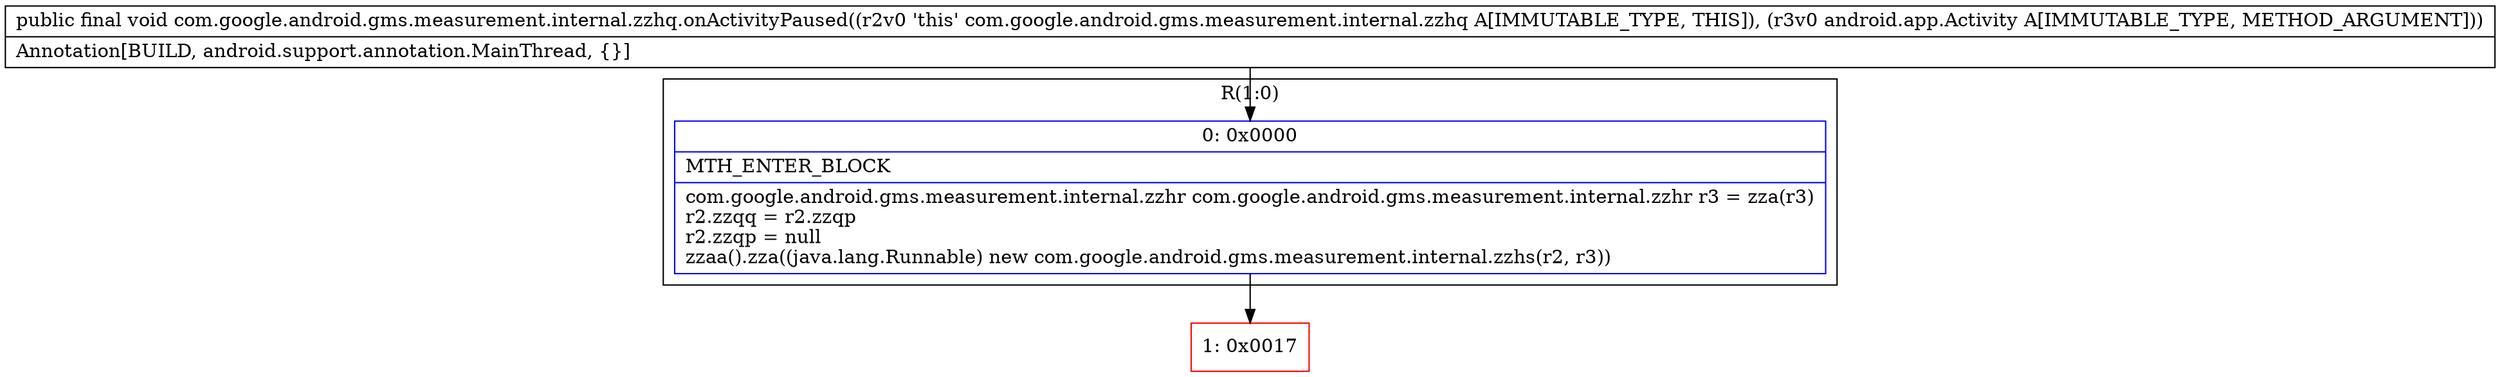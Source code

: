 digraph "CFG forcom.google.android.gms.measurement.internal.zzhq.onActivityPaused(Landroid\/app\/Activity;)V" {
subgraph cluster_Region_1662975562 {
label = "R(1:0)";
node [shape=record,color=blue];
Node_0 [shape=record,label="{0\:\ 0x0000|MTH_ENTER_BLOCK\l|com.google.android.gms.measurement.internal.zzhr com.google.android.gms.measurement.internal.zzhr r3 = zza(r3)\lr2.zzqq = r2.zzqp\lr2.zzqp = null\lzzaa().zza((java.lang.Runnable) new com.google.android.gms.measurement.internal.zzhs(r2, r3))\l}"];
}
Node_1 [shape=record,color=red,label="{1\:\ 0x0017}"];
MethodNode[shape=record,label="{public final void com.google.android.gms.measurement.internal.zzhq.onActivityPaused((r2v0 'this' com.google.android.gms.measurement.internal.zzhq A[IMMUTABLE_TYPE, THIS]), (r3v0 android.app.Activity A[IMMUTABLE_TYPE, METHOD_ARGUMENT]))  | Annotation[BUILD, android.support.annotation.MainThread, \{\}]\l}"];
MethodNode -> Node_0;
Node_0 -> Node_1;
}

